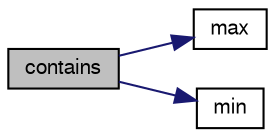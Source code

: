 digraph "contains"
{
  bgcolor="transparent";
  edge [fontname="FreeSans",fontsize="10",labelfontname="FreeSans",labelfontsize="10"];
  node [fontname="FreeSans",fontsize="10",shape=record];
  rankdir="LR";
  Node1 [label="contains",height=0.2,width=0.4,color="black", fillcolor="grey75", style="filled" fontcolor="black"];
  Node1 -> Node2 [color="midnightblue",fontsize="10",style="solid",fontname="FreeSans"];
  Node2 [label="max",height=0.2,width=0.4,color="black",URL="$a00146.html#a264800db5fd48c1d4541fd05cab1d40f",tooltip="Maximum describing the bounding box. "];
  Node1 -> Node3 [color="midnightblue",fontsize="10",style="solid",fontname="FreeSans"];
  Node3 [label="min",height=0.2,width=0.4,color="black",URL="$a00146.html#a1dd50affef9a273ab682ccbf33df7b32",tooltip="Minimum describing the bounding box. "];
}
